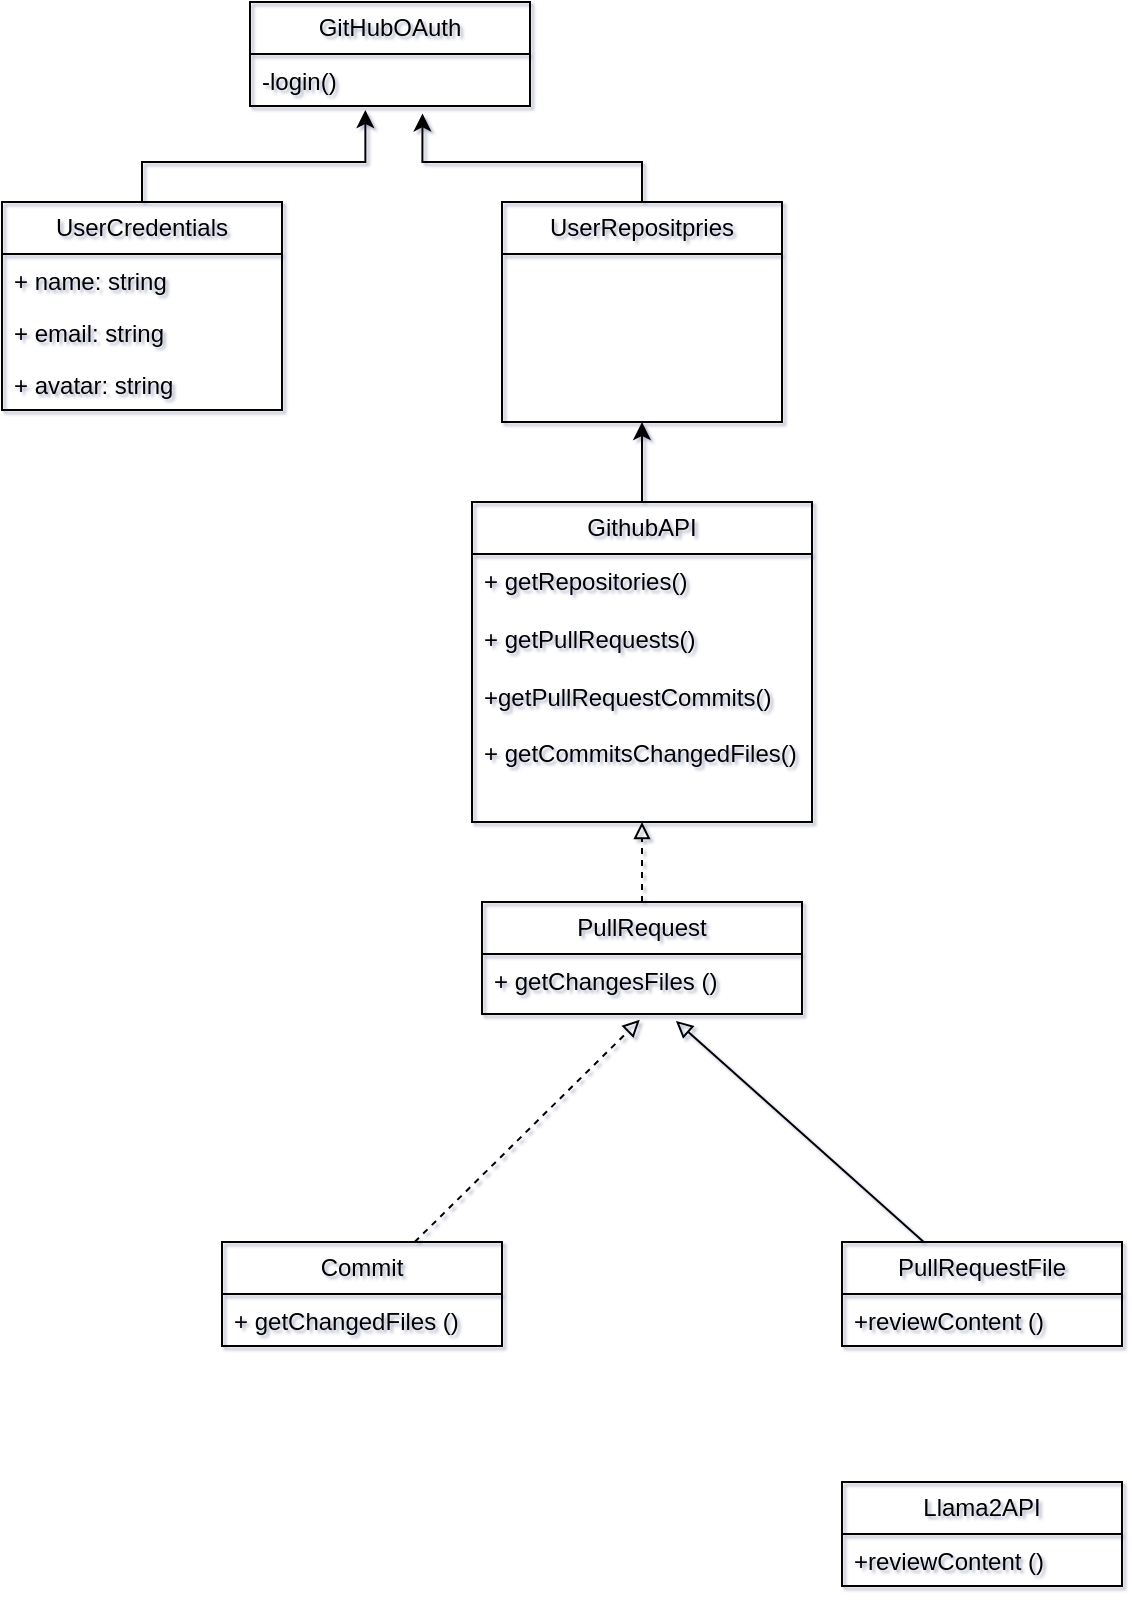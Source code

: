 <mxfile version="23.1.5" type="github">
  <diagram id="C5RBs43oDa-KdzZeNtuy" name="Page-1">
    <mxGraphModel dx="913" dy="484" grid="1" gridSize="10" guides="1" tooltips="1" connect="1" arrows="1" fold="1" page="1" pageScale="1" pageWidth="827" pageHeight="1169" background="none" math="0" shadow="1">
      <root>
        <mxCell id="WIyWlLk6GJQsqaUBKTNV-0" />
        <mxCell id="WIyWlLk6GJQsqaUBKTNV-1" parent="WIyWlLk6GJQsqaUBKTNV-0" />
        <mxCell id="ku6TE7efju-zCRIVMzbw-0" value="GitHubOAuth" style="swimlane;fontStyle=0;childLayout=stackLayout;horizontal=1;startSize=26;fillColor=none;horizontalStack=0;resizeParent=1;resizeParentMax=0;resizeLast=0;collapsible=1;marginBottom=0;whiteSpace=wrap;html=1;" vertex="1" parent="WIyWlLk6GJQsqaUBKTNV-1">
          <mxGeometry x="274" y="90" width="140" height="52" as="geometry" />
        </mxCell>
        <mxCell id="ku6TE7efju-zCRIVMzbw-1" value="-login()" style="text;strokeColor=none;fillColor=none;align=left;verticalAlign=top;spacingLeft=4;spacingRight=4;overflow=hidden;rotatable=0;points=[[0,0.5],[1,0.5]];portConstraint=eastwest;whiteSpace=wrap;html=1;" vertex="1" parent="ku6TE7efju-zCRIVMzbw-0">
          <mxGeometry y="26" width="140" height="26" as="geometry" />
        </mxCell>
        <mxCell id="ku6TE7efju-zCRIVMzbw-4" value="UserCredentials" style="swimlane;fontStyle=0;childLayout=stackLayout;horizontal=1;startSize=26;fillColor=none;horizontalStack=0;resizeParent=1;resizeParentMax=0;resizeLast=0;collapsible=1;marginBottom=0;whiteSpace=wrap;html=1;" vertex="1" parent="WIyWlLk6GJQsqaUBKTNV-1">
          <mxGeometry x="150" y="190" width="140" height="104" as="geometry" />
        </mxCell>
        <mxCell id="ku6TE7efju-zCRIVMzbw-5" value="+ name: string" style="text;strokeColor=none;fillColor=none;align=left;verticalAlign=top;spacingLeft=4;spacingRight=4;overflow=hidden;rotatable=0;points=[[0,0.5],[1,0.5]];portConstraint=eastwest;whiteSpace=wrap;html=1;" vertex="1" parent="ku6TE7efju-zCRIVMzbw-4">
          <mxGeometry y="26" width="140" height="26" as="geometry" />
        </mxCell>
        <mxCell id="ku6TE7efju-zCRIVMzbw-6" value="+ email: string" style="text;strokeColor=none;fillColor=none;align=left;verticalAlign=top;spacingLeft=4;spacingRight=4;overflow=hidden;rotatable=0;points=[[0,0.5],[1,0.5]];portConstraint=eastwest;whiteSpace=wrap;html=1;" vertex="1" parent="ku6TE7efju-zCRIVMzbw-4">
          <mxGeometry y="52" width="140" height="26" as="geometry" />
        </mxCell>
        <mxCell id="ku6TE7efju-zCRIVMzbw-7" value="+ avatar: string" style="text;strokeColor=none;fillColor=none;align=left;verticalAlign=top;spacingLeft=4;spacingRight=4;overflow=hidden;rotatable=0;points=[[0,0.5],[1,0.5]];portConstraint=eastwest;whiteSpace=wrap;html=1;" vertex="1" parent="ku6TE7efju-zCRIVMzbw-4">
          <mxGeometry y="78" width="140" height="26" as="geometry" />
        </mxCell>
        <mxCell id="ku6TE7efju-zCRIVMzbw-9" style="edgeStyle=orthogonalEdgeStyle;rounded=0;orthogonalLoop=1;jettySize=auto;html=1;entryX=0.412;entryY=1.077;entryDx=0;entryDy=0;entryPerimeter=0;" edge="1" parent="WIyWlLk6GJQsqaUBKTNV-1" source="ku6TE7efju-zCRIVMzbw-4" target="ku6TE7efju-zCRIVMzbw-1">
          <mxGeometry relative="1" as="geometry">
            <Array as="points">
              <mxPoint x="220" y="170" />
              <mxPoint x="332" y="170" />
            </Array>
          </mxGeometry>
        </mxCell>
        <mxCell id="ku6TE7efju-zCRIVMzbw-10" value="UserRepositpries" style="swimlane;fontStyle=0;childLayout=stackLayout;horizontal=1;startSize=26;fillColor=none;horizontalStack=0;resizeParent=1;resizeParentMax=0;resizeLast=0;collapsible=1;marginBottom=0;whiteSpace=wrap;html=1;" vertex="1" parent="WIyWlLk6GJQsqaUBKTNV-1">
          <mxGeometry x="400" y="190" width="140" height="110" as="geometry" />
        </mxCell>
        <mxCell id="ku6TE7efju-zCRIVMzbw-14" style="edgeStyle=orthogonalEdgeStyle;rounded=0;orthogonalLoop=1;jettySize=auto;html=1;entryX=0.616;entryY=1.143;entryDx=0;entryDy=0;entryPerimeter=0;" edge="1" parent="WIyWlLk6GJQsqaUBKTNV-1" source="ku6TE7efju-zCRIVMzbw-10" target="ku6TE7efju-zCRIVMzbw-1">
          <mxGeometry relative="1" as="geometry">
            <Array as="points">
              <mxPoint x="470" y="170" />
              <mxPoint x="360" y="170" />
            </Array>
          </mxGeometry>
        </mxCell>
        <mxCell id="ku6TE7efju-zCRIVMzbw-21" style="edgeStyle=orthogonalEdgeStyle;rounded=0;orthogonalLoop=1;jettySize=auto;html=1;exitX=0.5;exitY=0;exitDx=0;exitDy=0;entryX=0.5;entryY=1;entryDx=0;entryDy=0;" edge="1" parent="WIyWlLk6GJQsqaUBKTNV-1" source="ku6TE7efju-zCRIVMzbw-17" target="ku6TE7efju-zCRIVMzbw-10">
          <mxGeometry relative="1" as="geometry" />
        </mxCell>
        <mxCell id="ku6TE7efju-zCRIVMzbw-17" value="GithubAPI" style="swimlane;fontStyle=0;childLayout=stackLayout;horizontal=1;startSize=26;fillColor=none;horizontalStack=0;resizeParent=1;resizeParentMax=0;resizeLast=0;collapsible=1;marginBottom=0;whiteSpace=wrap;html=1;" vertex="1" parent="WIyWlLk6GJQsqaUBKTNV-1">
          <mxGeometry x="385" y="340" width="170" height="160" as="geometry" />
        </mxCell>
        <mxCell id="ku6TE7efju-zCRIVMzbw-19" value="+ getRepositories()&lt;br&gt;&lt;br&gt;+ getPullRequests()&lt;br&gt;&lt;br&gt;+getPullRequestCommits()&lt;br&gt;&lt;br&gt;+ getCommitsChangedFiles()" style="text;strokeColor=none;fillColor=none;align=left;verticalAlign=top;spacingLeft=4;spacingRight=4;overflow=hidden;rotatable=0;points=[[0,0.5],[1,0.5]];portConstraint=eastwest;whiteSpace=wrap;html=1;" vertex="1" parent="ku6TE7efju-zCRIVMzbw-17">
          <mxGeometry y="26" width="170" height="134" as="geometry" />
        </mxCell>
        <mxCell id="ku6TE7efju-zCRIVMzbw-26" value="" style="edgeStyle=orthogonalEdgeStyle;rounded=0;orthogonalLoop=1;jettySize=auto;html=1;dashed=1;endArrow=block;endFill=0;" edge="1" parent="WIyWlLk6GJQsqaUBKTNV-1" source="ku6TE7efju-zCRIVMzbw-22" target="ku6TE7efju-zCRIVMzbw-19">
          <mxGeometry relative="1" as="geometry">
            <Array as="points">
              <mxPoint x="470" y="520" />
              <mxPoint x="470" y="520" />
            </Array>
          </mxGeometry>
        </mxCell>
        <mxCell id="ku6TE7efju-zCRIVMzbw-22" value="PullRequest" style="swimlane;fontStyle=0;childLayout=stackLayout;horizontal=1;startSize=26;fillColor=none;horizontalStack=0;resizeParent=1;resizeParentMax=0;resizeLast=0;collapsible=1;marginBottom=0;whiteSpace=wrap;html=1;" vertex="1" parent="WIyWlLk6GJQsqaUBKTNV-1">
          <mxGeometry x="390" y="540" width="160" height="56" as="geometry" />
        </mxCell>
        <mxCell id="ku6TE7efju-zCRIVMzbw-23" value="+ getChangesFiles ()" style="text;strokeColor=none;fillColor=none;align=left;verticalAlign=top;spacingLeft=4;spacingRight=4;overflow=hidden;rotatable=0;points=[[0,0.5],[1,0.5]];portConstraint=eastwest;whiteSpace=wrap;html=1;" vertex="1" parent="ku6TE7efju-zCRIVMzbw-22">
          <mxGeometry y="26" width="160" height="30" as="geometry" />
        </mxCell>
        <mxCell id="ku6TE7efju-zCRIVMzbw-27" value="Commit" style="swimlane;fontStyle=0;childLayout=stackLayout;horizontal=1;startSize=26;fillColor=none;horizontalStack=0;resizeParent=1;resizeParentMax=0;resizeLast=0;collapsible=1;marginBottom=0;whiteSpace=wrap;html=1;" vertex="1" parent="WIyWlLk6GJQsqaUBKTNV-1">
          <mxGeometry x="260" y="710" width="140" height="52" as="geometry" />
        </mxCell>
        <mxCell id="ku6TE7efju-zCRIVMzbw-28" value="+ getChangedFiles ()" style="text;strokeColor=none;fillColor=none;align=left;verticalAlign=top;spacingLeft=4;spacingRight=4;overflow=hidden;rotatable=0;points=[[0,0.5],[1,0.5]];portConstraint=eastwest;whiteSpace=wrap;html=1;" vertex="1" parent="ku6TE7efju-zCRIVMzbw-27">
          <mxGeometry y="26" width="140" height="26" as="geometry" />
        </mxCell>
        <mxCell id="ku6TE7efju-zCRIVMzbw-33" style="rounded=0;orthogonalLoop=1;jettySize=auto;html=1;entryX=0.493;entryY=1.097;entryDx=0;entryDy=0;entryPerimeter=0;dashed=1;endArrow=block;endFill=0;" edge="1" parent="WIyWlLk6GJQsqaUBKTNV-1" source="ku6TE7efju-zCRIVMzbw-27" target="ku6TE7efju-zCRIVMzbw-23">
          <mxGeometry relative="1" as="geometry" />
        </mxCell>
        <mxCell id="ku6TE7efju-zCRIVMzbw-34" value="PullRequestFile" style="swimlane;fontStyle=0;childLayout=stackLayout;horizontal=1;startSize=26;fillColor=none;horizontalStack=0;resizeParent=1;resizeParentMax=0;resizeLast=0;collapsible=1;marginBottom=0;whiteSpace=wrap;html=1;" vertex="1" parent="WIyWlLk6GJQsqaUBKTNV-1">
          <mxGeometry x="570" y="710" width="140" height="52" as="geometry" />
        </mxCell>
        <mxCell id="ku6TE7efju-zCRIVMzbw-35" value="+reviewContent ()" style="text;strokeColor=none;fillColor=none;align=left;verticalAlign=top;spacingLeft=4;spacingRight=4;overflow=hidden;rotatable=0;points=[[0,0.5],[1,0.5]];portConstraint=eastwest;whiteSpace=wrap;html=1;" vertex="1" parent="ku6TE7efju-zCRIVMzbw-34">
          <mxGeometry y="26" width="140" height="26" as="geometry" />
        </mxCell>
        <mxCell id="ku6TE7efju-zCRIVMzbw-36" style="rounded=0;orthogonalLoop=1;jettySize=auto;html=1;entryX=0.606;entryY=1.115;entryDx=0;entryDy=0;entryPerimeter=0;endArrow=block;endFill=0;" edge="1" parent="WIyWlLk6GJQsqaUBKTNV-1" source="ku6TE7efju-zCRIVMzbw-34" target="ku6TE7efju-zCRIVMzbw-23">
          <mxGeometry relative="1" as="geometry" />
        </mxCell>
        <mxCell id="ku6TE7efju-zCRIVMzbw-37" value="Llama2API" style="swimlane;fontStyle=0;childLayout=stackLayout;horizontal=1;startSize=26;fillColor=none;horizontalStack=0;resizeParent=1;resizeParentMax=0;resizeLast=0;collapsible=1;marginBottom=0;whiteSpace=wrap;html=1;" vertex="1" parent="WIyWlLk6GJQsqaUBKTNV-1">
          <mxGeometry x="570" y="830" width="140" height="52" as="geometry" />
        </mxCell>
        <mxCell id="ku6TE7efju-zCRIVMzbw-38" value="+reviewContent ()" style="text;strokeColor=none;fillColor=none;align=left;verticalAlign=top;spacingLeft=4;spacingRight=4;overflow=hidden;rotatable=0;points=[[0,0.5],[1,0.5]];portConstraint=eastwest;whiteSpace=wrap;html=1;" vertex="1" parent="ku6TE7efju-zCRIVMzbw-37">
          <mxGeometry y="26" width="140" height="26" as="geometry" />
        </mxCell>
      </root>
    </mxGraphModel>
  </diagram>
</mxfile>
